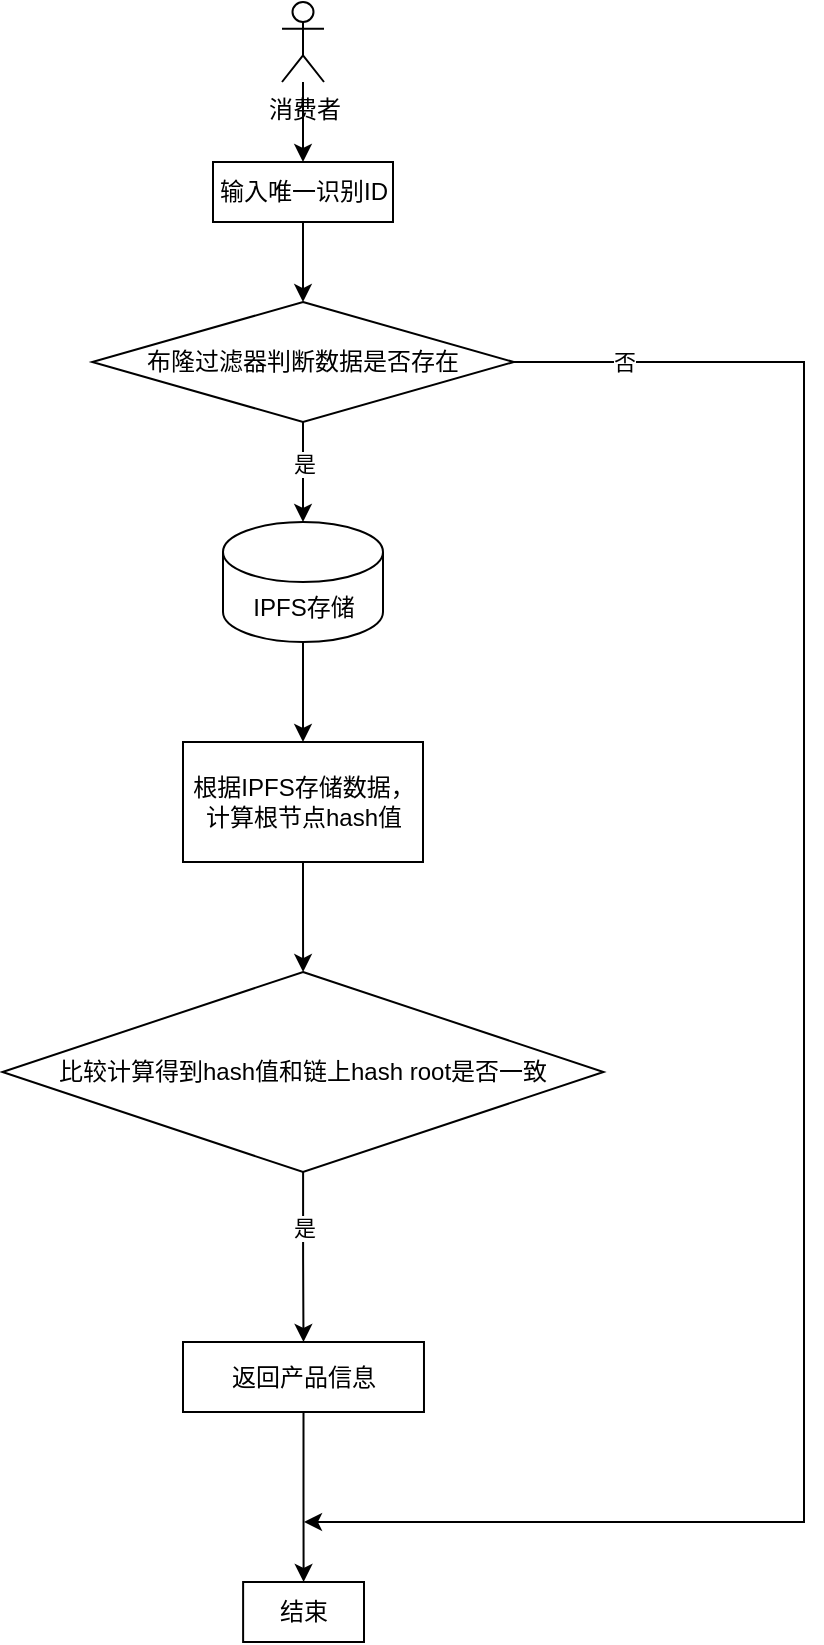 <mxfile version="20.5.3" type="github">
  <diagram id="YrF1yadFffCnvAzdEpGG" name="第 1 页">
    <mxGraphModel dx="981" dy="499" grid="1" gridSize="10" guides="1" tooltips="1" connect="1" arrows="1" fold="1" page="1" pageScale="1" pageWidth="827" pageHeight="1169" math="0" shadow="0">
      <root>
        <mxCell id="0" />
        <mxCell id="1" parent="0" />
        <mxCell id="g5QWwEkMQRVYqyimhLmS-8" style="edgeStyle=orthogonalEdgeStyle;rounded=0;orthogonalLoop=1;jettySize=auto;html=1;entryX=0.5;entryY=0;entryDx=0;entryDy=0;" edge="1" parent="1" source="g5QWwEkMQRVYqyimhLmS-1" target="g5QWwEkMQRVYqyimhLmS-6">
          <mxGeometry relative="1" as="geometry" />
        </mxCell>
        <mxCell id="g5QWwEkMQRVYqyimhLmS-1" value="消费者" style="shape=umlActor;verticalLabelPosition=bottom;verticalAlign=top;html=1;outlineConnect=0;" vertex="1" parent="1">
          <mxGeometry x="399" y="50" width="21" height="40" as="geometry" />
        </mxCell>
        <mxCell id="g5QWwEkMQRVYqyimhLmS-10" style="edgeStyle=orthogonalEdgeStyle;rounded=0;orthogonalLoop=1;jettySize=auto;html=1;exitX=0.5;exitY=1;exitDx=0;exitDy=0;" edge="1" parent="1" source="g5QWwEkMQRVYqyimhLmS-6" target="g5QWwEkMQRVYqyimhLmS-9">
          <mxGeometry relative="1" as="geometry" />
        </mxCell>
        <mxCell id="g5QWwEkMQRVYqyimhLmS-6" value="输入唯一识别ID" style="rounded=0;whiteSpace=wrap;html=1;" vertex="1" parent="1">
          <mxGeometry x="364.5" y="130" width="90" height="30" as="geometry" />
        </mxCell>
        <mxCell id="g5QWwEkMQRVYqyimhLmS-15" style="edgeStyle=orthogonalEdgeStyle;rounded=0;orthogonalLoop=1;jettySize=auto;html=1;exitX=0.5;exitY=1;exitDx=0;exitDy=0;entryX=0.5;entryY=0;entryDx=0;entryDy=0;entryPerimeter=0;" edge="1" parent="1" source="g5QWwEkMQRVYqyimhLmS-9" target="g5QWwEkMQRVYqyimhLmS-14">
          <mxGeometry relative="1" as="geometry">
            <Array as="points">
              <mxPoint x="410" y="280" />
              <mxPoint x="410" y="280" />
            </Array>
          </mxGeometry>
        </mxCell>
        <mxCell id="g5QWwEkMQRVYqyimhLmS-38" value="是" style="edgeLabel;html=1;align=center;verticalAlign=middle;resizable=0;points=[];" vertex="1" connectable="0" parent="g5QWwEkMQRVYqyimhLmS-15">
          <mxGeometry x="0.339" y="1" relative="1" as="geometry">
            <mxPoint x="-1" y="-13" as="offset" />
          </mxGeometry>
        </mxCell>
        <mxCell id="g5QWwEkMQRVYqyimhLmS-9" value="布隆过滤器判断数据是否存在" style="rhombus;whiteSpace=wrap;html=1;" vertex="1" parent="1">
          <mxGeometry x="304.13" y="200" width="210.75" height="60" as="geometry" />
        </mxCell>
        <mxCell id="g5QWwEkMQRVYqyimhLmS-24" value="" style="edgeStyle=orthogonalEdgeStyle;rounded=0;orthogonalLoop=1;jettySize=auto;html=1;" edge="1" parent="1" source="g5QWwEkMQRVYqyimhLmS-14" target="g5QWwEkMQRVYqyimhLmS-23">
          <mxGeometry relative="1" as="geometry" />
        </mxCell>
        <mxCell id="g5QWwEkMQRVYqyimhLmS-14" value="IPFS存储" style="shape=cylinder3;whiteSpace=wrap;html=1;boundedLbl=1;backgroundOutline=1;size=15;" vertex="1" parent="1">
          <mxGeometry x="369.5" y="310" width="80" height="60" as="geometry" />
        </mxCell>
        <mxCell id="g5QWwEkMQRVYqyimhLmS-26" value="" style="edgeStyle=orthogonalEdgeStyle;rounded=0;orthogonalLoop=1;jettySize=auto;html=1;" edge="1" parent="1" source="g5QWwEkMQRVYqyimhLmS-23" target="g5QWwEkMQRVYqyimhLmS-25">
          <mxGeometry relative="1" as="geometry" />
        </mxCell>
        <mxCell id="g5QWwEkMQRVYqyimhLmS-23" value="根据IPFS存储数据，计算根节点hash值" style="whiteSpace=wrap;html=1;" vertex="1" parent="1">
          <mxGeometry x="349.5" y="420" width="120" height="60" as="geometry" />
        </mxCell>
        <mxCell id="g5QWwEkMQRVYqyimhLmS-28" value="" style="edgeStyle=orthogonalEdgeStyle;rounded=0;orthogonalLoop=1;jettySize=auto;html=1;" edge="1" parent="1" source="g5QWwEkMQRVYqyimhLmS-25" target="g5QWwEkMQRVYqyimhLmS-27">
          <mxGeometry relative="1" as="geometry" />
        </mxCell>
        <mxCell id="g5QWwEkMQRVYqyimhLmS-29" value="是" style="edgeLabel;html=1;align=center;verticalAlign=middle;resizable=0;points=[];" vertex="1" connectable="0" parent="g5QWwEkMQRVYqyimhLmS-28">
          <mxGeometry x="-0.36" relative="1" as="geometry">
            <mxPoint as="offset" />
          </mxGeometry>
        </mxCell>
        <mxCell id="g5QWwEkMQRVYqyimhLmS-25" value="比较计算得到hash值和链上hash root是否一致" style="rhombus;whiteSpace=wrap;html=1;" vertex="1" parent="1">
          <mxGeometry x="259.26" y="535" width="300.5" height="100" as="geometry" />
        </mxCell>
        <mxCell id="g5QWwEkMQRVYqyimhLmS-31" value="" style="edgeStyle=orthogonalEdgeStyle;rounded=0;orthogonalLoop=1;jettySize=auto;html=1;" edge="1" parent="1" source="g5QWwEkMQRVYqyimhLmS-27" target="g5QWwEkMQRVYqyimhLmS-30">
          <mxGeometry relative="1" as="geometry" />
        </mxCell>
        <mxCell id="g5QWwEkMQRVYqyimhLmS-27" value="返回产品信息" style="whiteSpace=wrap;html=1;" vertex="1" parent="1">
          <mxGeometry x="349.5" y="720" width="120.49" height="35" as="geometry" />
        </mxCell>
        <mxCell id="g5QWwEkMQRVYqyimhLmS-30" value="结束" style="whiteSpace=wrap;html=1;" vertex="1" parent="1">
          <mxGeometry x="379.56" y="840" width="60.44" height="30" as="geometry" />
        </mxCell>
        <mxCell id="g5QWwEkMQRVYqyimhLmS-37" value="" style="endArrow=classic;html=1;rounded=0;edgeStyle=orthogonalEdgeStyle;" edge="1" parent="1">
          <mxGeometry width="50" height="50" relative="1" as="geometry">
            <mxPoint x="514.88" y="230" as="sourcePoint" />
            <mxPoint x="410" y="810" as="targetPoint" />
            <Array as="points">
              <mxPoint x="660" y="230" />
              <mxPoint x="660" y="810" />
            </Array>
          </mxGeometry>
        </mxCell>
        <mxCell id="g5QWwEkMQRVYqyimhLmS-39" value="否" style="edgeLabel;html=1;align=center;verticalAlign=middle;resizable=0;points=[];" vertex="1" connectable="0" parent="g5QWwEkMQRVYqyimhLmS-37">
          <mxGeometry x="-0.818" relative="1" as="geometry">
            <mxPoint x="-34" as="offset" />
          </mxGeometry>
        </mxCell>
      </root>
    </mxGraphModel>
  </diagram>
</mxfile>
